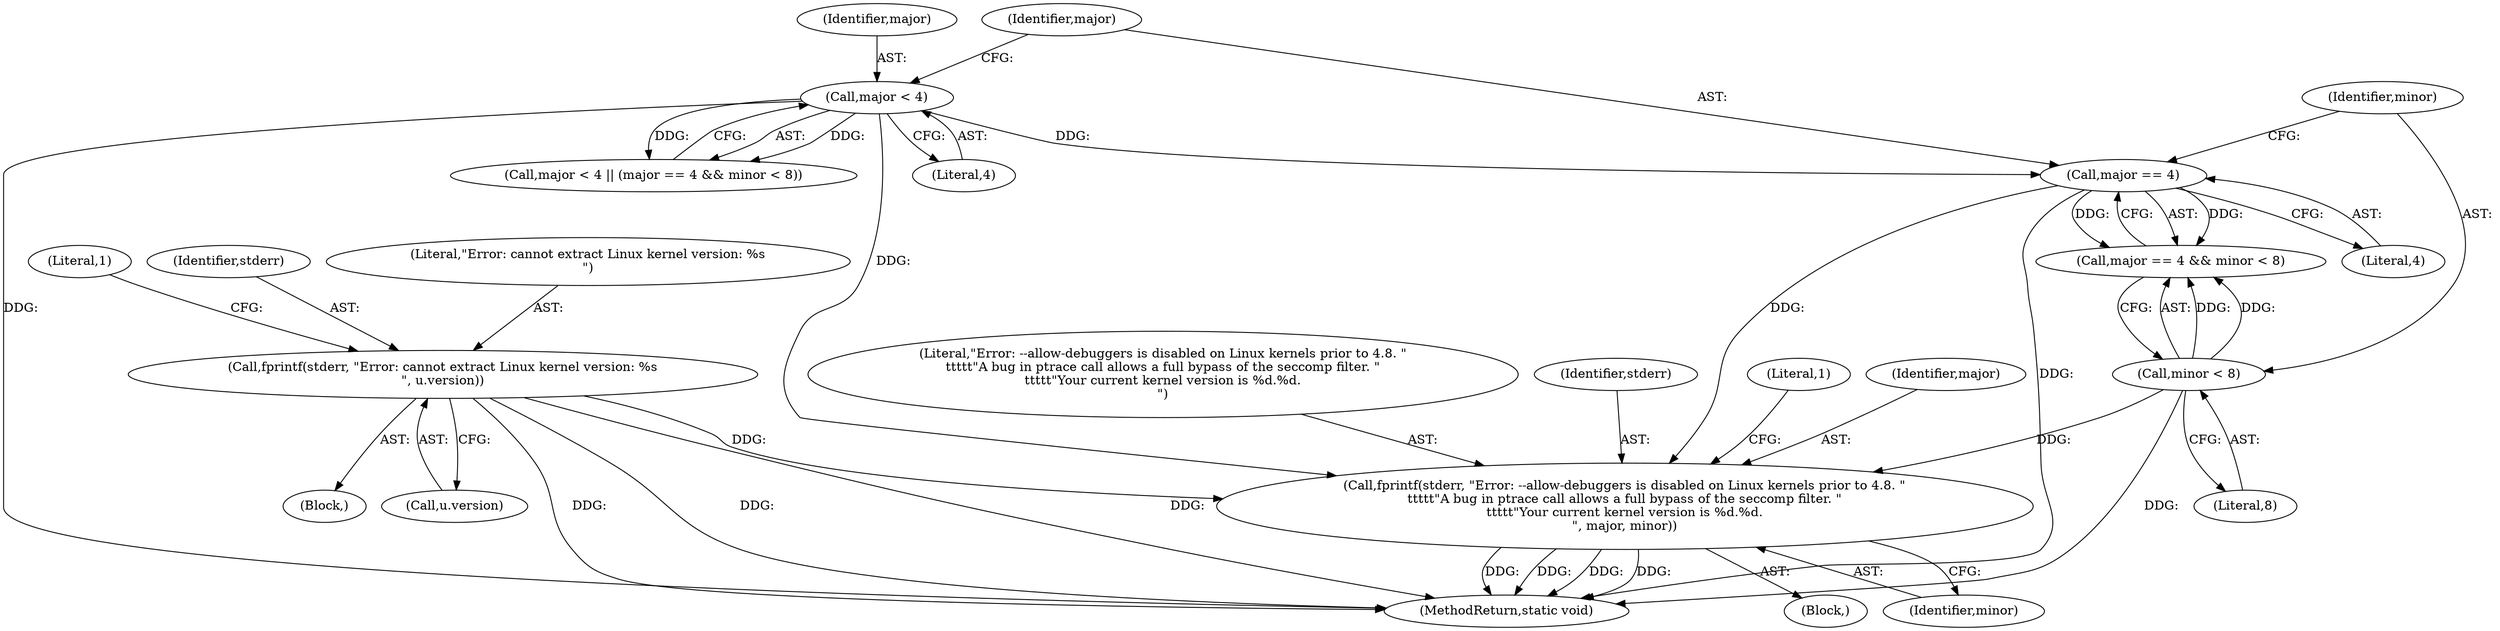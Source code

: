 digraph "0_firejail_6b8dba29d73257311564ee7f27b9b14758cc693e@API" {
"1000174" [label="(Call,fprintf(stderr, \"Error: --allow-debuggers is disabled on Linux kernels prior to 4.8. \"\n\t\t\t\t\t\"A bug in ptrace call allows a full bypass of the seccomp filter. \"\n\t\t\t\t\t\"Your current kernel version is %d.%d.\n\", major, minor))"];
"1000153" [label="(Call,fprintf(stderr, \"Error: cannot extract Linux kernel version: %s\n\", u.version))"];
"1000167" [label="(Call,major == 4)"];
"1000163" [label="(Call,major < 4)"];
"1000170" [label="(Call,minor < 8)"];
"1000160" [label="(Literal,1)"];
"1000173" [label="(Block,)"];
"1000163" [label="(Call,major < 4)"];
"1000180" [label="(Literal,1)"];
"1000170" [label="(Call,minor < 8)"];
"1000168" [label="(Identifier,major)"];
"1000177" [label="(Identifier,major)"];
"1000153" [label="(Call,fprintf(stderr, \"Error: cannot extract Linux kernel version: %s\n\", u.version))"];
"1000152" [label="(Block,)"];
"1000154" [label="(Identifier,stderr)"];
"1000174" [label="(Call,fprintf(stderr, \"Error: --allow-debuggers is disabled on Linux kernels prior to 4.8. \"\n\t\t\t\t\t\"A bug in ptrace call allows a full bypass of the seccomp filter. \"\n\t\t\t\t\t\"Your current kernel version is %d.%d.\n\", major, minor))"];
"1000162" [label="(Call,major < 4 || (major == 4 && minor < 8))"];
"1000176" [label="(Literal,\"Error: --allow-debuggers is disabled on Linux kernels prior to 4.8. \"\n\t\t\t\t\t\"A bug in ptrace call allows a full bypass of the seccomp filter. \"\n\t\t\t\t\t\"Your current kernel version is %d.%d.\n\")"];
"1000171" [label="(Identifier,minor)"];
"1000172" [label="(Literal,8)"];
"1000169" [label="(Literal,4)"];
"1000156" [label="(Call,u.version)"];
"1000155" [label="(Literal,\"Error: cannot extract Linux kernel version: %s\n\")"];
"1000166" [label="(Call,major == 4 && minor < 8)"];
"1000204" [label="(MethodReturn,static void)"];
"1000167" [label="(Call,major == 4)"];
"1000165" [label="(Literal,4)"];
"1000164" [label="(Identifier,major)"];
"1000178" [label="(Identifier,minor)"];
"1000175" [label="(Identifier,stderr)"];
"1000174" -> "1000173"  [label="AST: "];
"1000174" -> "1000178"  [label="CFG: "];
"1000175" -> "1000174"  [label="AST: "];
"1000176" -> "1000174"  [label="AST: "];
"1000177" -> "1000174"  [label="AST: "];
"1000178" -> "1000174"  [label="AST: "];
"1000180" -> "1000174"  [label="CFG: "];
"1000174" -> "1000204"  [label="DDG: "];
"1000174" -> "1000204"  [label="DDG: "];
"1000174" -> "1000204"  [label="DDG: "];
"1000174" -> "1000204"  [label="DDG: "];
"1000153" -> "1000174"  [label="DDG: "];
"1000167" -> "1000174"  [label="DDG: "];
"1000163" -> "1000174"  [label="DDG: "];
"1000170" -> "1000174"  [label="DDG: "];
"1000153" -> "1000152"  [label="AST: "];
"1000153" -> "1000156"  [label="CFG: "];
"1000154" -> "1000153"  [label="AST: "];
"1000155" -> "1000153"  [label="AST: "];
"1000156" -> "1000153"  [label="AST: "];
"1000160" -> "1000153"  [label="CFG: "];
"1000153" -> "1000204"  [label="DDG: "];
"1000153" -> "1000204"  [label="DDG: "];
"1000153" -> "1000204"  [label="DDG: "];
"1000167" -> "1000166"  [label="AST: "];
"1000167" -> "1000169"  [label="CFG: "];
"1000168" -> "1000167"  [label="AST: "];
"1000169" -> "1000167"  [label="AST: "];
"1000171" -> "1000167"  [label="CFG: "];
"1000166" -> "1000167"  [label="CFG: "];
"1000167" -> "1000204"  [label="DDG: "];
"1000167" -> "1000166"  [label="DDG: "];
"1000167" -> "1000166"  [label="DDG: "];
"1000163" -> "1000167"  [label="DDG: "];
"1000163" -> "1000162"  [label="AST: "];
"1000163" -> "1000165"  [label="CFG: "];
"1000164" -> "1000163"  [label="AST: "];
"1000165" -> "1000163"  [label="AST: "];
"1000168" -> "1000163"  [label="CFG: "];
"1000162" -> "1000163"  [label="CFG: "];
"1000163" -> "1000204"  [label="DDG: "];
"1000163" -> "1000162"  [label="DDG: "];
"1000163" -> "1000162"  [label="DDG: "];
"1000170" -> "1000166"  [label="AST: "];
"1000170" -> "1000172"  [label="CFG: "];
"1000171" -> "1000170"  [label="AST: "];
"1000172" -> "1000170"  [label="AST: "];
"1000166" -> "1000170"  [label="CFG: "];
"1000170" -> "1000204"  [label="DDG: "];
"1000170" -> "1000166"  [label="DDG: "];
"1000170" -> "1000166"  [label="DDG: "];
}
